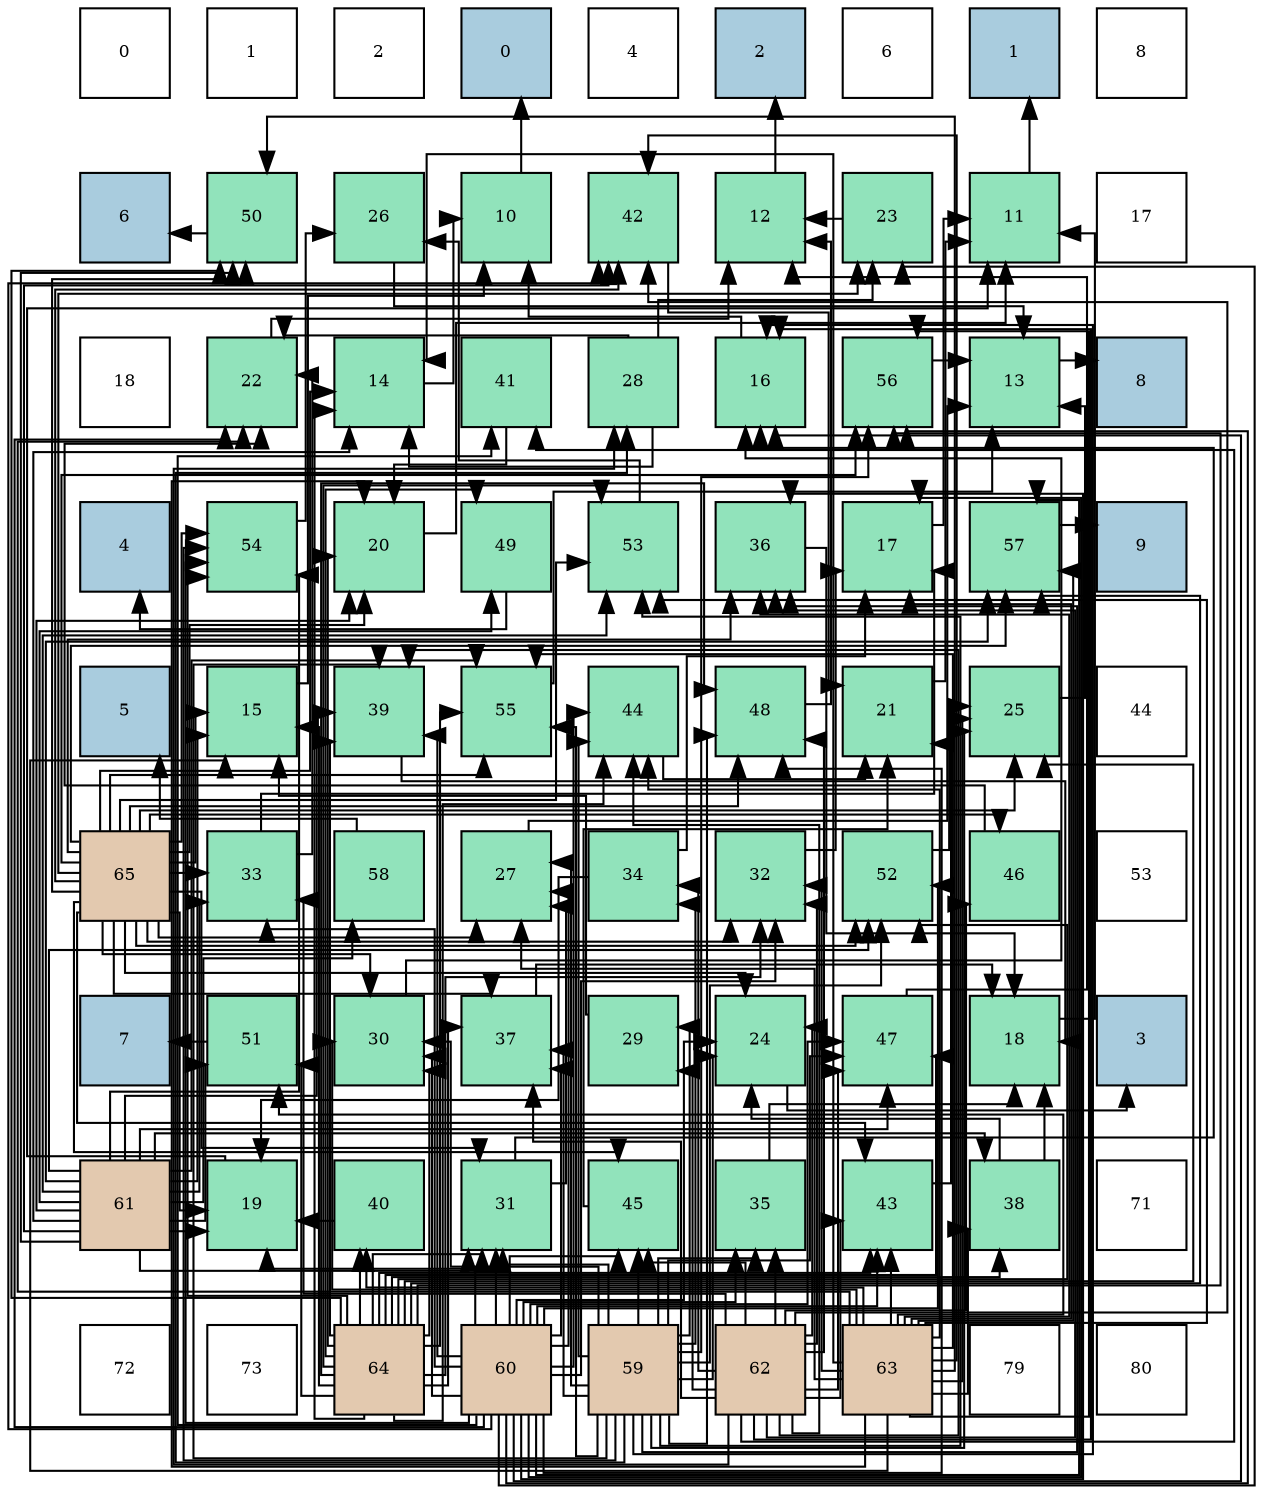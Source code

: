 digraph layout{
 rankdir=TB;
 splines=ortho;
 node [style=filled shape=square fixedsize=true width=0.6];
0[label="0", fontsize=8, fillcolor="#ffffff"];
1[label="1", fontsize=8, fillcolor="#ffffff"];
2[label="2", fontsize=8, fillcolor="#ffffff"];
3[label="0", fontsize=8, fillcolor="#a9ccde"];
4[label="4", fontsize=8, fillcolor="#ffffff"];
5[label="2", fontsize=8, fillcolor="#a9ccde"];
6[label="6", fontsize=8, fillcolor="#ffffff"];
7[label="1", fontsize=8, fillcolor="#a9ccde"];
8[label="8", fontsize=8, fillcolor="#ffffff"];
9[label="6", fontsize=8, fillcolor="#a9ccde"];
10[label="50", fontsize=8, fillcolor="#91e3bb"];
11[label="26", fontsize=8, fillcolor="#91e3bb"];
12[label="10", fontsize=8, fillcolor="#91e3bb"];
13[label="42", fontsize=8, fillcolor="#91e3bb"];
14[label="12", fontsize=8, fillcolor="#91e3bb"];
15[label="23", fontsize=8, fillcolor="#91e3bb"];
16[label="11", fontsize=8, fillcolor="#91e3bb"];
17[label="17", fontsize=8, fillcolor="#ffffff"];
18[label="18", fontsize=8, fillcolor="#ffffff"];
19[label="22", fontsize=8, fillcolor="#91e3bb"];
20[label="14", fontsize=8, fillcolor="#91e3bb"];
21[label="41", fontsize=8, fillcolor="#91e3bb"];
22[label="28", fontsize=8, fillcolor="#91e3bb"];
23[label="16", fontsize=8, fillcolor="#91e3bb"];
24[label="56", fontsize=8, fillcolor="#91e3bb"];
25[label="13", fontsize=8, fillcolor="#91e3bb"];
26[label="8", fontsize=8, fillcolor="#a9ccde"];
27[label="4", fontsize=8, fillcolor="#a9ccde"];
28[label="54", fontsize=8, fillcolor="#91e3bb"];
29[label="20", fontsize=8, fillcolor="#91e3bb"];
30[label="49", fontsize=8, fillcolor="#91e3bb"];
31[label="53", fontsize=8, fillcolor="#91e3bb"];
32[label="36", fontsize=8, fillcolor="#91e3bb"];
33[label="17", fontsize=8, fillcolor="#91e3bb"];
34[label="57", fontsize=8, fillcolor="#91e3bb"];
35[label="9", fontsize=8, fillcolor="#a9ccde"];
36[label="5", fontsize=8, fillcolor="#a9ccde"];
37[label="15", fontsize=8, fillcolor="#91e3bb"];
38[label="39", fontsize=8, fillcolor="#91e3bb"];
39[label="55", fontsize=8, fillcolor="#91e3bb"];
40[label="44", fontsize=8, fillcolor="#91e3bb"];
41[label="48", fontsize=8, fillcolor="#91e3bb"];
42[label="21", fontsize=8, fillcolor="#91e3bb"];
43[label="25", fontsize=8, fillcolor="#91e3bb"];
44[label="44", fontsize=8, fillcolor="#ffffff"];
45[label="65", fontsize=8, fillcolor="#e3c9af"];
46[label="33", fontsize=8, fillcolor="#91e3bb"];
47[label="58", fontsize=8, fillcolor="#91e3bb"];
48[label="27", fontsize=8, fillcolor="#91e3bb"];
49[label="34", fontsize=8, fillcolor="#91e3bb"];
50[label="32", fontsize=8, fillcolor="#91e3bb"];
51[label="52", fontsize=8, fillcolor="#91e3bb"];
52[label="46", fontsize=8, fillcolor="#91e3bb"];
53[label="53", fontsize=8, fillcolor="#ffffff"];
54[label="7", fontsize=8, fillcolor="#a9ccde"];
55[label="51", fontsize=8, fillcolor="#91e3bb"];
56[label="30", fontsize=8, fillcolor="#91e3bb"];
57[label="37", fontsize=8, fillcolor="#91e3bb"];
58[label="29", fontsize=8, fillcolor="#91e3bb"];
59[label="24", fontsize=8, fillcolor="#91e3bb"];
60[label="47", fontsize=8, fillcolor="#91e3bb"];
61[label="18", fontsize=8, fillcolor="#91e3bb"];
62[label="3", fontsize=8, fillcolor="#a9ccde"];
63[label="61", fontsize=8, fillcolor="#e3c9af"];
64[label="19", fontsize=8, fillcolor="#91e3bb"];
65[label="40", fontsize=8, fillcolor="#91e3bb"];
66[label="31", fontsize=8, fillcolor="#91e3bb"];
67[label="45", fontsize=8, fillcolor="#91e3bb"];
68[label="35", fontsize=8, fillcolor="#91e3bb"];
69[label="43", fontsize=8, fillcolor="#91e3bb"];
70[label="38", fontsize=8, fillcolor="#91e3bb"];
71[label="71", fontsize=8, fillcolor="#ffffff"];
72[label="72", fontsize=8, fillcolor="#ffffff"];
73[label="73", fontsize=8, fillcolor="#ffffff"];
74[label="64", fontsize=8, fillcolor="#e3c9af"];
75[label="60", fontsize=8, fillcolor="#e3c9af"];
76[label="59", fontsize=8, fillcolor="#e3c9af"];
77[label="62", fontsize=8, fillcolor="#e3c9af"];
78[label="63", fontsize=8, fillcolor="#e3c9af"];
79[label="79", fontsize=8, fillcolor="#ffffff"];
80[label="80", fontsize=8, fillcolor="#ffffff"];
edge [constraint=false, style=vis];12 -> 3;
16 -> 7;
14 -> 5;
25 -> 26;
20 -> 12;
37 -> 12;
23 -> 12;
33 -> 16;
61 -> 16;
64 -> 16;
29 -> 16;
42 -> 16;
19 -> 14;
15 -> 14;
59 -> 62;
43 -> 25;
11 -> 25;
48 -> 25;
22 -> 20;
22 -> 19;
22 -> 15;
58 -> 37;
56 -> 23;
66 -> 23;
66 -> 48;
50 -> 33;
46 -> 33;
46 -> 19;
49 -> 33;
49 -> 64;
68 -> 61;
32 -> 61;
57 -> 61;
70 -> 61;
70 -> 59;
38 -> 61;
65 -> 64;
21 -> 29;
13 -> 42;
69 -> 42;
40 -> 42;
67 -> 42;
52 -> 19;
60 -> 14;
41 -> 14;
30 -> 27;
10 -> 9;
55 -> 54;
51 -> 43;
31 -> 11;
28 -> 11;
39 -> 25;
24 -> 25;
34 -> 35;
47 -> 36;
76 -> 23;
76 -> 59;
76 -> 43;
76 -> 48;
76 -> 22;
76 -> 58;
76 -> 56;
76 -> 66;
76 -> 49;
76 -> 68;
76 -> 32;
76 -> 57;
76 -> 38;
76 -> 40;
76 -> 67;
76 -> 60;
76 -> 41;
76 -> 51;
76 -> 31;
76 -> 28;
76 -> 39;
76 -> 24;
75 -> 23;
75 -> 33;
75 -> 64;
75 -> 19;
75 -> 15;
75 -> 59;
75 -> 48;
75 -> 56;
75 -> 66;
75 -> 50;
75 -> 46;
75 -> 68;
75 -> 32;
75 -> 57;
75 -> 38;
75 -> 21;
75 -> 13;
75 -> 69;
75 -> 40;
75 -> 67;
75 -> 60;
75 -> 41;
75 -> 51;
75 -> 28;
75 -> 24;
75 -> 34;
63 -> 20;
63 -> 37;
63 -> 64;
63 -> 29;
63 -> 66;
63 -> 46;
63 -> 70;
63 -> 38;
63 -> 13;
63 -> 60;
63 -> 30;
63 -> 10;
63 -> 55;
63 -> 51;
63 -> 31;
63 -> 28;
63 -> 39;
63 -> 34;
63 -> 47;
77 -> 23;
77 -> 59;
77 -> 22;
77 -> 58;
77 -> 50;
77 -> 46;
77 -> 49;
77 -> 68;
77 -> 32;
77 -> 57;
77 -> 38;
77 -> 21;
77 -> 13;
77 -> 69;
77 -> 40;
77 -> 67;
77 -> 52;
77 -> 60;
77 -> 41;
78 -> 20;
78 -> 37;
78 -> 33;
78 -> 29;
78 -> 19;
78 -> 43;
78 -> 48;
78 -> 56;
78 -> 50;
78 -> 32;
78 -> 70;
78 -> 65;
78 -> 13;
78 -> 69;
78 -> 40;
78 -> 10;
78 -> 55;
78 -> 31;
78 -> 39;
78 -> 24;
78 -> 34;
74 -> 20;
74 -> 37;
74 -> 29;
74 -> 43;
74 -> 56;
74 -> 66;
74 -> 50;
74 -> 57;
74 -> 70;
74 -> 38;
74 -> 65;
74 -> 69;
74 -> 40;
74 -> 60;
74 -> 41;
74 -> 30;
74 -> 10;
74 -> 55;
74 -> 51;
74 -> 31;
74 -> 28;
74 -> 39;
74 -> 24;
74 -> 34;
45 -> 20;
45 -> 37;
45 -> 64;
45 -> 29;
45 -> 15;
45 -> 59;
45 -> 43;
45 -> 48;
45 -> 56;
45 -> 66;
45 -> 50;
45 -> 46;
45 -> 32;
45 -> 57;
45 -> 13;
45 -> 69;
45 -> 67;
45 -> 52;
45 -> 41;
45 -> 10;
45 -> 51;
45 -> 31;
45 -> 28;
45 -> 39;
45 -> 24;
45 -> 34;
edge [constraint=true, style=invis];
0 -> 9 -> 18 -> 27 -> 36 -> 45 -> 54 -> 63 -> 72;
1 -> 10 -> 19 -> 28 -> 37 -> 46 -> 55 -> 64 -> 73;
2 -> 11 -> 20 -> 29 -> 38 -> 47 -> 56 -> 65 -> 74;
3 -> 12 -> 21 -> 30 -> 39 -> 48 -> 57 -> 66 -> 75;
4 -> 13 -> 22 -> 31 -> 40 -> 49 -> 58 -> 67 -> 76;
5 -> 14 -> 23 -> 32 -> 41 -> 50 -> 59 -> 68 -> 77;
6 -> 15 -> 24 -> 33 -> 42 -> 51 -> 60 -> 69 -> 78;
7 -> 16 -> 25 -> 34 -> 43 -> 52 -> 61 -> 70 -> 79;
8 -> 17 -> 26 -> 35 -> 44 -> 53 -> 62 -> 71 -> 80;
rank = same {0 -> 1 -> 2 -> 3 -> 4 -> 5 -> 6 -> 7 -> 8};
rank = same {9 -> 10 -> 11 -> 12 -> 13 -> 14 -> 15 -> 16 -> 17};
rank = same {18 -> 19 -> 20 -> 21 -> 22 -> 23 -> 24 -> 25 -> 26};
rank = same {27 -> 28 -> 29 -> 30 -> 31 -> 32 -> 33 -> 34 -> 35};
rank = same {36 -> 37 -> 38 -> 39 -> 40 -> 41 -> 42 -> 43 -> 44};
rank = same {45 -> 46 -> 47 -> 48 -> 49 -> 50 -> 51 -> 52 -> 53};
rank = same {54 -> 55 -> 56 -> 57 -> 58 -> 59 -> 60 -> 61 -> 62};
rank = same {63 -> 64 -> 65 -> 66 -> 67 -> 68 -> 69 -> 70 -> 71};
rank = same {72 -> 73 -> 74 -> 75 -> 76 -> 77 -> 78 -> 79 -> 80};
}